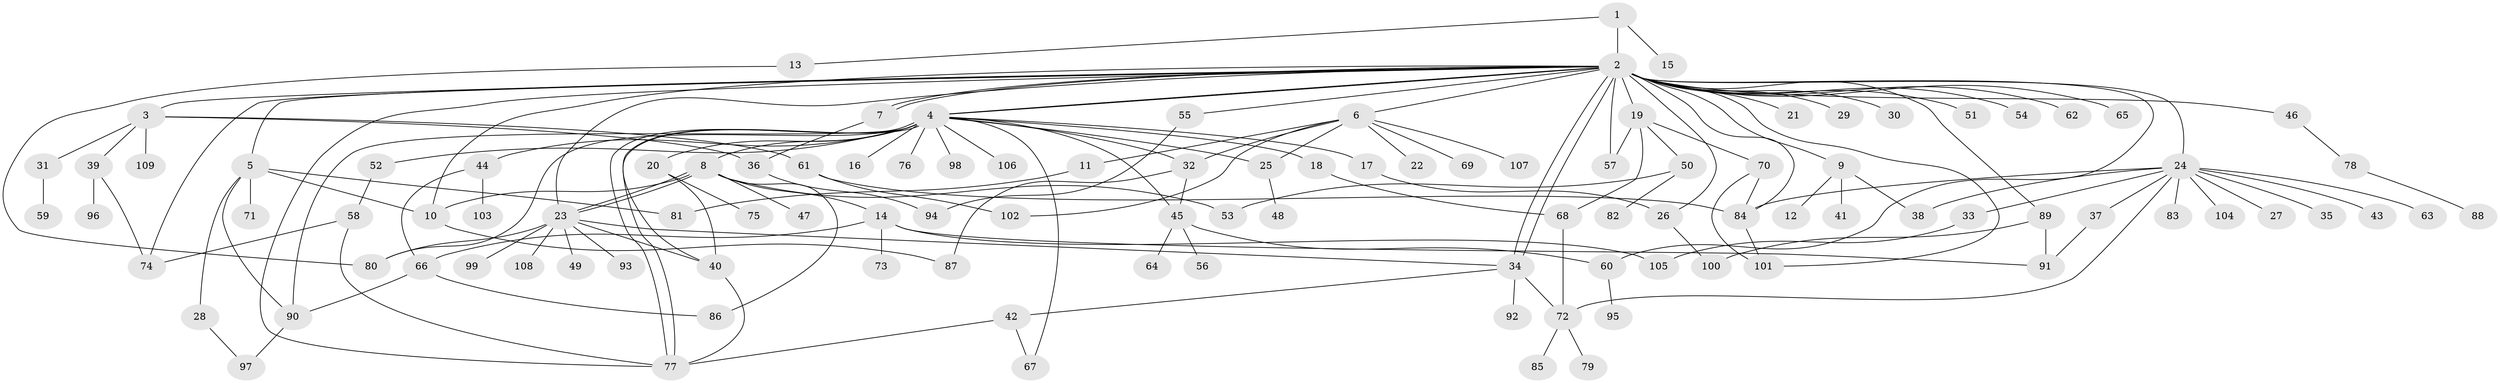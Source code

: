 // coarse degree distribution, {1: 0.3787878787878788, 11: 0.015151515151515152, 4: 0.13636363636363635, 6: 0.06060606060606061, 3: 0.18181818181818182, 2: 0.15151515151515152, 26: 0.015151515151515152, 7: 0.030303030303030304, 5: 0.015151515151515152, 15: 0.015151515151515152}
// Generated by graph-tools (version 1.1) at 2025/36/03/04/25 23:36:43]
// undirected, 109 vertices, 158 edges
graph export_dot {
  node [color=gray90,style=filled];
  1;
  2;
  3;
  4;
  5;
  6;
  7;
  8;
  9;
  10;
  11;
  12;
  13;
  14;
  15;
  16;
  17;
  18;
  19;
  20;
  21;
  22;
  23;
  24;
  25;
  26;
  27;
  28;
  29;
  30;
  31;
  32;
  33;
  34;
  35;
  36;
  37;
  38;
  39;
  40;
  41;
  42;
  43;
  44;
  45;
  46;
  47;
  48;
  49;
  50;
  51;
  52;
  53;
  54;
  55;
  56;
  57;
  58;
  59;
  60;
  61;
  62;
  63;
  64;
  65;
  66;
  67;
  68;
  69;
  70;
  71;
  72;
  73;
  74;
  75;
  76;
  77;
  78;
  79;
  80;
  81;
  82;
  83;
  84;
  85;
  86;
  87;
  88;
  89;
  90;
  91;
  92;
  93;
  94;
  95;
  96;
  97;
  98;
  99;
  100;
  101;
  102;
  103;
  104;
  105;
  106;
  107;
  108;
  109;
  1 -- 2;
  1 -- 13;
  1 -- 15;
  2 -- 3;
  2 -- 4;
  2 -- 4;
  2 -- 5;
  2 -- 6;
  2 -- 7;
  2 -- 7;
  2 -- 9;
  2 -- 10;
  2 -- 19;
  2 -- 21;
  2 -- 23;
  2 -- 24;
  2 -- 26;
  2 -- 29;
  2 -- 30;
  2 -- 34;
  2 -- 34;
  2 -- 46;
  2 -- 51;
  2 -- 54;
  2 -- 55;
  2 -- 57;
  2 -- 60;
  2 -- 62;
  2 -- 65;
  2 -- 74;
  2 -- 77;
  2 -- 84;
  2 -- 89;
  2 -- 101;
  3 -- 31;
  3 -- 36;
  3 -- 39;
  3 -- 61;
  3 -- 109;
  4 -- 8;
  4 -- 16;
  4 -- 17;
  4 -- 18;
  4 -- 20;
  4 -- 25;
  4 -- 32;
  4 -- 40;
  4 -- 44;
  4 -- 45;
  4 -- 52;
  4 -- 67;
  4 -- 76;
  4 -- 77;
  4 -- 77;
  4 -- 80;
  4 -- 90;
  4 -- 98;
  4 -- 106;
  5 -- 10;
  5 -- 28;
  5 -- 71;
  5 -- 81;
  5 -- 90;
  6 -- 11;
  6 -- 22;
  6 -- 25;
  6 -- 32;
  6 -- 69;
  6 -- 102;
  6 -- 107;
  7 -- 36;
  8 -- 10;
  8 -- 14;
  8 -- 23;
  8 -- 23;
  8 -- 47;
  8 -- 53;
  8 -- 86;
  9 -- 12;
  9 -- 38;
  9 -- 41;
  10 -- 87;
  11 -- 81;
  13 -- 80;
  14 -- 66;
  14 -- 73;
  14 -- 91;
  14 -- 105;
  17 -- 26;
  18 -- 68;
  19 -- 50;
  19 -- 57;
  19 -- 68;
  19 -- 70;
  20 -- 40;
  20 -- 75;
  23 -- 34;
  23 -- 40;
  23 -- 49;
  23 -- 80;
  23 -- 93;
  23 -- 99;
  23 -- 108;
  24 -- 27;
  24 -- 33;
  24 -- 35;
  24 -- 37;
  24 -- 38;
  24 -- 43;
  24 -- 63;
  24 -- 72;
  24 -- 83;
  24 -- 84;
  24 -- 104;
  25 -- 48;
  26 -- 100;
  28 -- 97;
  31 -- 59;
  32 -- 45;
  32 -- 87;
  33 -- 105;
  34 -- 42;
  34 -- 72;
  34 -- 92;
  36 -- 94;
  37 -- 91;
  39 -- 74;
  39 -- 96;
  40 -- 77;
  42 -- 67;
  42 -- 77;
  44 -- 66;
  44 -- 103;
  45 -- 56;
  45 -- 60;
  45 -- 64;
  46 -- 78;
  50 -- 53;
  50 -- 82;
  52 -- 58;
  55 -- 94;
  58 -- 74;
  58 -- 77;
  60 -- 95;
  61 -- 84;
  61 -- 102;
  66 -- 86;
  66 -- 90;
  68 -- 72;
  70 -- 84;
  70 -- 101;
  72 -- 79;
  72 -- 85;
  78 -- 88;
  84 -- 101;
  89 -- 91;
  89 -- 100;
  90 -- 97;
}
